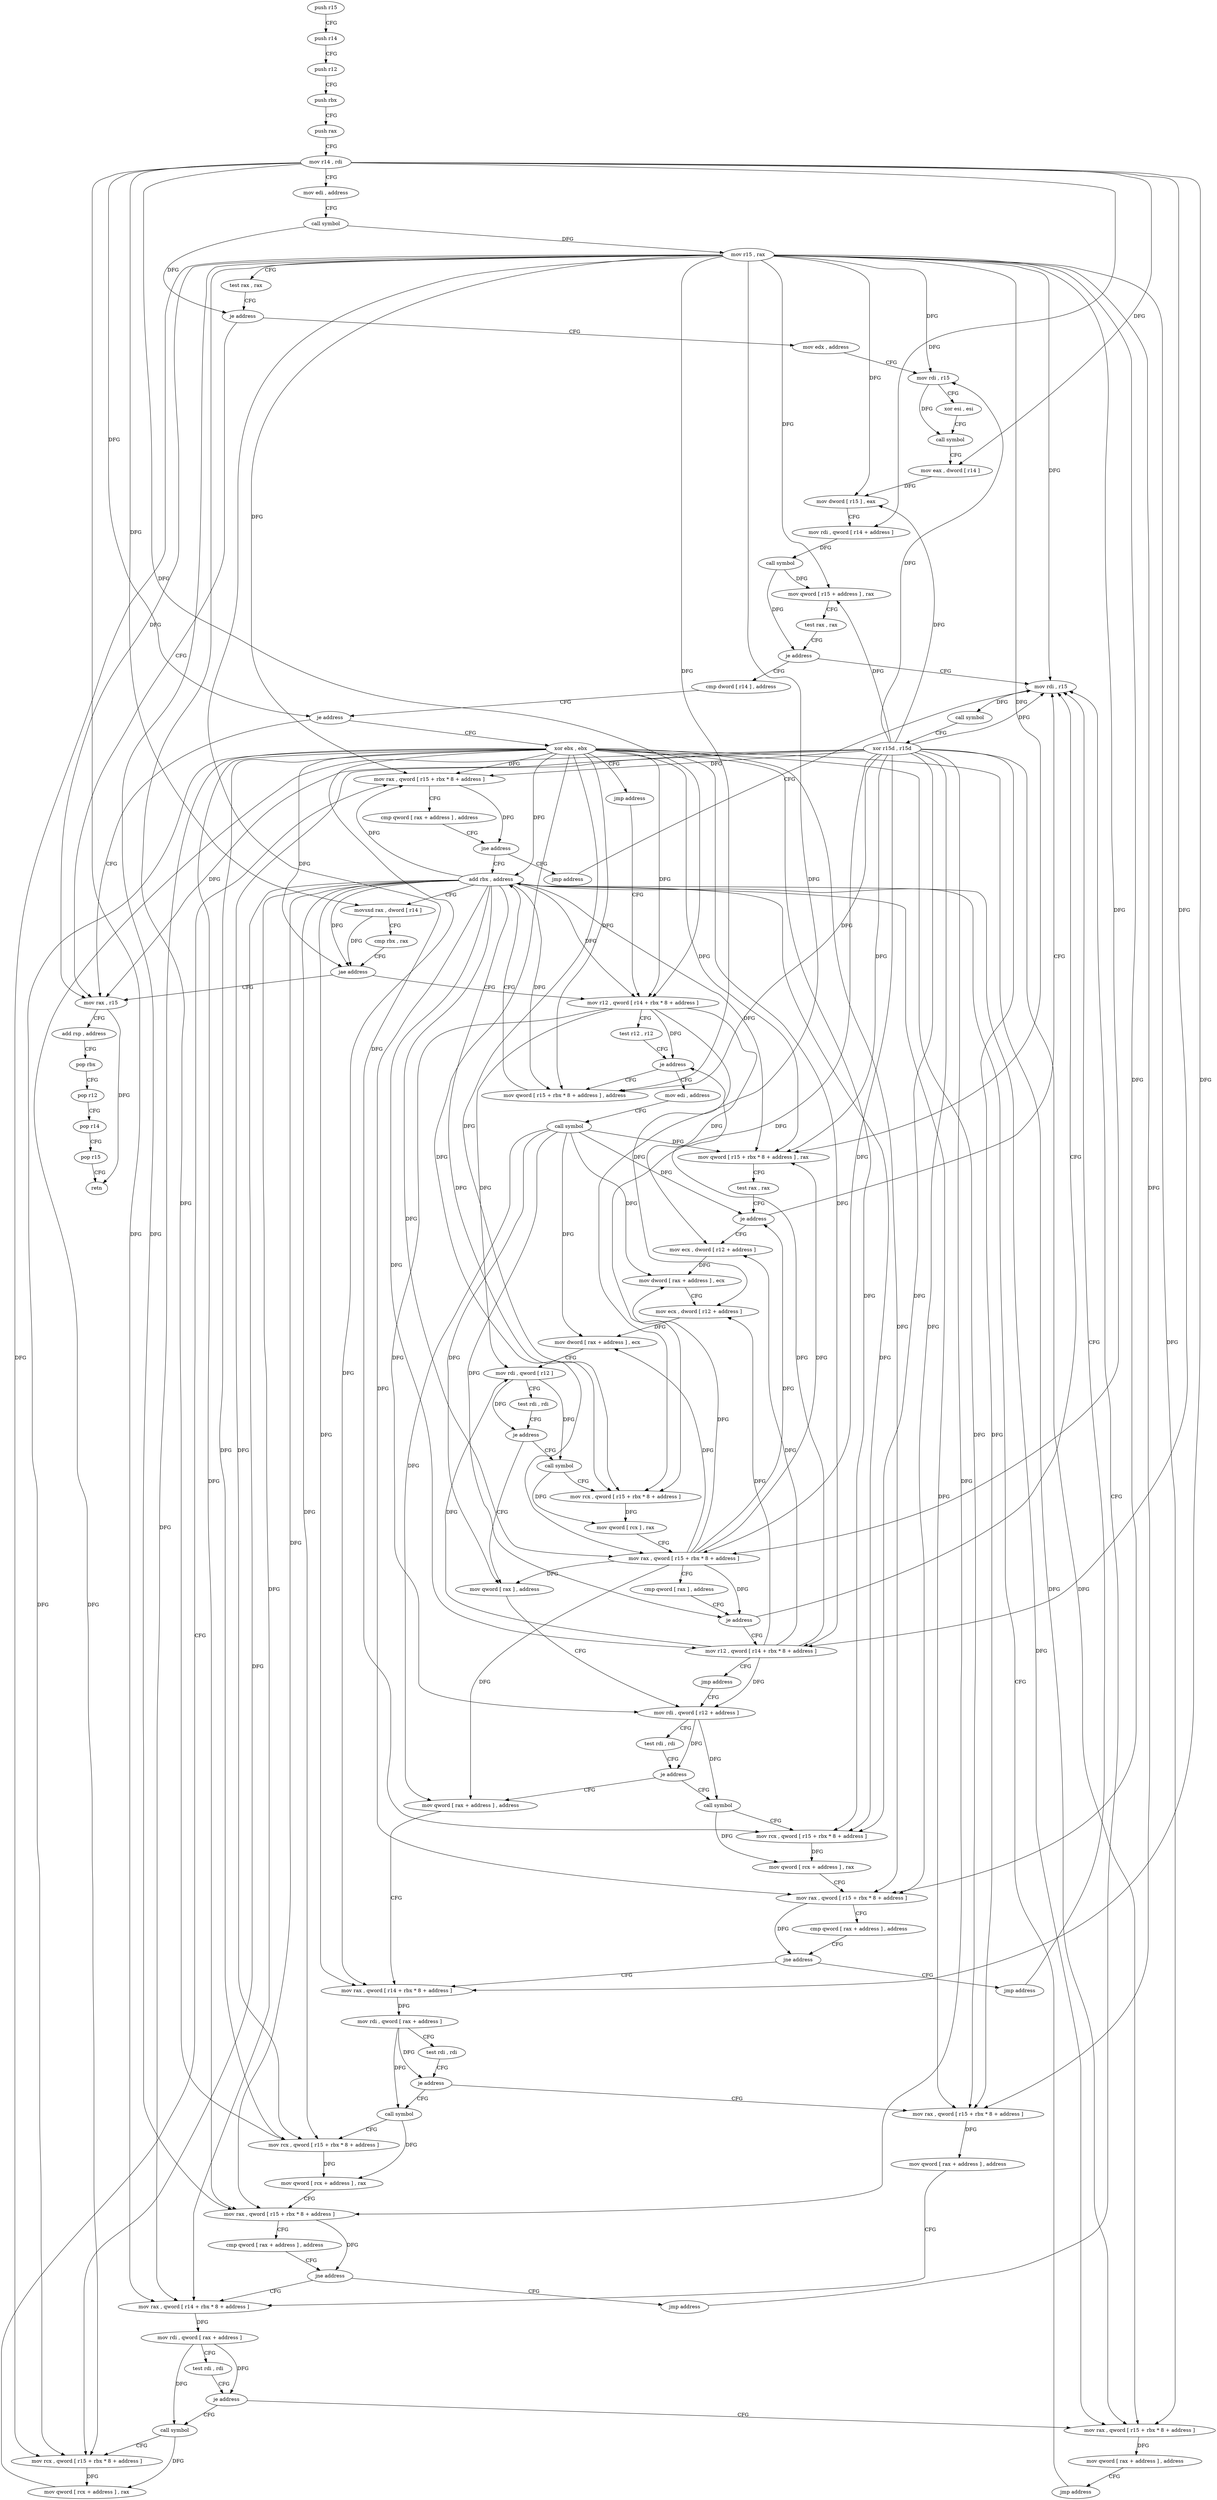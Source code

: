 digraph "func" {
"142544" [label = "push r15" ]
"142546" [label = "push r14" ]
"142548" [label = "push r12" ]
"142550" [label = "push rbx" ]
"142551" [label = "push rax" ]
"142552" [label = "mov r14 , rdi" ]
"142555" [label = "mov edi , address" ]
"142560" [label = "call symbol" ]
"142565" [label = "mov r15 , rax" ]
"142568" [label = "test rax , rax" ]
"142571" [label = "je address" ]
"142973" [label = "mov rax , r15" ]
"142577" [label = "mov edx , address" ]
"142976" [label = "add rsp , address" ]
"142980" [label = "pop rbx" ]
"142981" [label = "pop r12" ]
"142983" [label = "pop r14" ]
"142985" [label = "pop r15" ]
"142987" [label = "retn" ]
"142582" [label = "mov rdi , r15" ]
"142585" [label = "xor esi , esi" ]
"142587" [label = "call symbol" ]
"142592" [label = "mov eax , dword [ r14 ]" ]
"142595" [label = "mov dword [ r15 ] , eax" ]
"142598" [label = "mov rdi , qword [ r14 + address ]" ]
"142602" [label = "call symbol" ]
"142607" [label = "mov qword [ r15 + address ] , rax" ]
"142611" [label = "test rax , rax" ]
"142614" [label = "je address" ]
"142962" [label = "mov rdi , r15" ]
"142620" [label = "cmp dword [ r14 ] , address" ]
"142965" [label = "call symbol" ]
"142970" [label = "xor r15d , r15d" ]
"142624" [label = "je address" ]
"142630" [label = "xor ebx , ebx" ]
"142632" [label = "jmp address" ]
"142665" [label = "mov r12 , qword [ r14 + rbx * 8 + address ]" ]
"142670" [label = "test r12 , r12" ]
"142673" [label = "je address" ]
"142640" [label = "mov qword [ r15 + rbx * 8 + address ] , address" ]
"142675" [label = "mov edi , address" ]
"142649" [label = "add rbx , address" ]
"142680" [label = "call symbol" ]
"142685" [label = "mov qword [ r15 + rbx * 8 + address ] , rax" ]
"142690" [label = "test rax , rax" ]
"142693" [label = "je address" ]
"142699" [label = "mov ecx , dword [ r12 + address ]" ]
"142704" [label = "mov dword [ rax + address ] , ecx" ]
"142707" [label = "mov ecx , dword [ r12 + address ]" ]
"142712" [label = "mov dword [ rax + address ] , ecx" ]
"142715" [label = "mov rdi , qword [ r12 ]" ]
"142719" [label = "test rdi , rdi" ]
"142722" [label = "je address" ]
"142768" [label = "mov qword [ rax ] , address" ]
"142724" [label = "call symbol" ]
"142775" [label = "mov rdi , qword [ r12 + address ]" ]
"142729" [label = "mov rcx , qword [ r15 + rbx * 8 + address ]" ]
"142734" [label = "mov qword [ rcx ] , rax" ]
"142737" [label = "mov rax , qword [ r15 + rbx * 8 + address ]" ]
"142742" [label = "cmp qword [ rax ] , address" ]
"142746" [label = "je address" ]
"142752" [label = "mov r12 , qword [ r14 + rbx * 8 + address ]" ]
"142816" [label = "mov qword [ rax + address ] , address" ]
"142824" [label = "mov rax , qword [ r14 + rbx * 8 + address ]" ]
"142785" [label = "call symbol" ]
"142790" [label = "mov rcx , qword [ r15 + rbx * 8 + address ]" ]
"142795" [label = "mov qword [ rcx + address ] , rax" ]
"142799" [label = "mov rax , qword [ r15 + rbx * 8 + address ]" ]
"142804" [label = "cmp qword [ rax + address ] , address" ]
"142809" [label = "jne address" ]
"142811" [label = "jmp address" ]
"142757" [label = "jmp address" ]
"142880" [label = "mov rax , qword [ r15 + rbx * 8 + address ]" ]
"142885" [label = "mov qword [ rax + address ] , address" ]
"142893" [label = "mov rax , qword [ r14 + rbx * 8 + address ]" ]
"142838" [label = "call symbol" ]
"142843" [label = "mov rcx , qword [ r15 + rbx * 8 + address ]" ]
"142848" [label = "mov qword [ rcx + address ] , rax" ]
"142852" [label = "mov rax , qword [ r15 + rbx * 8 + address ]" ]
"142857" [label = "cmp qword [ rax + address ] , address" ]
"142862" [label = "jne address" ]
"142864" [label = "jmp address" ]
"142829" [label = "mov rdi , qword [ rax + address ]" ]
"142833" [label = "test rdi , rdi" ]
"142836" [label = "je address" ]
"142780" [label = "test rdi , rdi" ]
"142783" [label = "je address" ]
"142944" [label = "mov rax , qword [ r15 + rbx * 8 + address ]" ]
"142949" [label = "mov qword [ rax + address ] , address" ]
"142957" [label = "jmp address" ]
"142907" [label = "call symbol" ]
"142912" [label = "mov rcx , qword [ r15 + rbx * 8 + address ]" ]
"142917" [label = "mov qword [ rcx + address ] , rax" ]
"142921" [label = "mov rax , qword [ r15 + rbx * 8 + address ]" ]
"142926" [label = "cmp qword [ rax + address ] , address" ]
"142931" [label = "jne address" ]
"142937" [label = "jmp address" ]
"142898" [label = "mov rdi , qword [ rax + address ]" ]
"142902" [label = "test rdi , rdi" ]
"142905" [label = "je address" ]
"142653" [label = "movsxd rax , dword [ r14 ]" ]
"142656" [label = "cmp rbx , rax" ]
"142659" [label = "jae address" ]
"142544" -> "142546" [ label = "CFG" ]
"142546" -> "142548" [ label = "CFG" ]
"142548" -> "142550" [ label = "CFG" ]
"142550" -> "142551" [ label = "CFG" ]
"142551" -> "142552" [ label = "CFG" ]
"142552" -> "142555" [ label = "CFG" ]
"142552" -> "142592" [ label = "DFG" ]
"142552" -> "142598" [ label = "DFG" ]
"142552" -> "142624" [ label = "DFG" ]
"142552" -> "142665" [ label = "DFG" ]
"142552" -> "142653" [ label = "DFG" ]
"142552" -> "142752" [ label = "DFG" ]
"142552" -> "142824" [ label = "DFG" ]
"142552" -> "142893" [ label = "DFG" ]
"142555" -> "142560" [ label = "CFG" ]
"142560" -> "142565" [ label = "DFG" ]
"142560" -> "142571" [ label = "DFG" ]
"142565" -> "142568" [ label = "CFG" ]
"142565" -> "142973" [ label = "DFG" ]
"142565" -> "142582" [ label = "DFG" ]
"142565" -> "142595" [ label = "DFG" ]
"142565" -> "142607" [ label = "DFG" ]
"142565" -> "142962" [ label = "DFG" ]
"142565" -> "142640" [ label = "DFG" ]
"142565" -> "142685" [ label = "DFG" ]
"142565" -> "142729" [ label = "DFG" ]
"142565" -> "142737" [ label = "DFG" ]
"142565" -> "142790" [ label = "DFG" ]
"142565" -> "142799" [ label = "DFG" ]
"142565" -> "142880" [ label = "DFG" ]
"142565" -> "142843" [ label = "DFG" ]
"142565" -> "142852" [ label = "DFG" ]
"142565" -> "142944" [ label = "DFG" ]
"142565" -> "142912" [ label = "DFG" ]
"142565" -> "142921" [ label = "DFG" ]
"142568" -> "142571" [ label = "CFG" ]
"142571" -> "142973" [ label = "CFG" ]
"142571" -> "142577" [ label = "CFG" ]
"142973" -> "142976" [ label = "CFG" ]
"142973" -> "142987" [ label = "DFG" ]
"142577" -> "142582" [ label = "CFG" ]
"142976" -> "142980" [ label = "CFG" ]
"142980" -> "142981" [ label = "CFG" ]
"142981" -> "142983" [ label = "CFG" ]
"142983" -> "142985" [ label = "CFG" ]
"142985" -> "142987" [ label = "CFG" ]
"142582" -> "142585" [ label = "CFG" ]
"142582" -> "142587" [ label = "DFG" ]
"142585" -> "142587" [ label = "CFG" ]
"142587" -> "142592" [ label = "CFG" ]
"142592" -> "142595" [ label = "DFG" ]
"142595" -> "142598" [ label = "CFG" ]
"142598" -> "142602" [ label = "DFG" ]
"142602" -> "142607" [ label = "DFG" ]
"142602" -> "142614" [ label = "DFG" ]
"142607" -> "142611" [ label = "CFG" ]
"142611" -> "142614" [ label = "CFG" ]
"142614" -> "142962" [ label = "CFG" ]
"142614" -> "142620" [ label = "CFG" ]
"142962" -> "142965" [ label = "DFG" ]
"142620" -> "142624" [ label = "CFG" ]
"142965" -> "142970" [ label = "CFG" ]
"142970" -> "142973" [ label = "DFG" ]
"142970" -> "142582" [ label = "DFG" ]
"142970" -> "142962" [ label = "DFG" ]
"142970" -> "142595" [ label = "DFG" ]
"142970" -> "142607" [ label = "DFG" ]
"142970" -> "142640" [ label = "DFG" ]
"142970" -> "142685" [ label = "DFG" ]
"142970" -> "142729" [ label = "DFG" ]
"142970" -> "142737" [ label = "DFG" ]
"142970" -> "142790" [ label = "DFG" ]
"142970" -> "142799" [ label = "DFG" ]
"142970" -> "142880" [ label = "DFG" ]
"142970" -> "142843" [ label = "DFG" ]
"142970" -> "142852" [ label = "DFG" ]
"142970" -> "142944" [ label = "DFG" ]
"142970" -> "142912" [ label = "DFG" ]
"142970" -> "142921" [ label = "DFG" ]
"142624" -> "142973" [ label = "CFG" ]
"142624" -> "142630" [ label = "CFG" ]
"142630" -> "142632" [ label = "CFG" ]
"142630" -> "142665" [ label = "DFG" ]
"142630" -> "142640" [ label = "DFG" ]
"142630" -> "142685" [ label = "DFG" ]
"142630" -> "142649" [ label = "DFG" ]
"142630" -> "142659" [ label = "DFG" ]
"142630" -> "142729" [ label = "DFG" ]
"142630" -> "142737" [ label = "DFG" ]
"142630" -> "142752" [ label = "DFG" ]
"142630" -> "142790" [ label = "DFG" ]
"142630" -> "142799" [ label = "DFG" ]
"142630" -> "142824" [ label = "DFG" ]
"142630" -> "142880" [ label = "DFG" ]
"142630" -> "142843" [ label = "DFG" ]
"142630" -> "142852" [ label = "DFG" ]
"142630" -> "142893" [ label = "DFG" ]
"142630" -> "142944" [ label = "DFG" ]
"142630" -> "142912" [ label = "DFG" ]
"142630" -> "142921" [ label = "DFG" ]
"142632" -> "142665" [ label = "CFG" ]
"142665" -> "142670" [ label = "CFG" ]
"142665" -> "142673" [ label = "DFG" ]
"142665" -> "142699" [ label = "DFG" ]
"142665" -> "142707" [ label = "DFG" ]
"142665" -> "142715" [ label = "DFG" ]
"142665" -> "142775" [ label = "DFG" ]
"142670" -> "142673" [ label = "CFG" ]
"142673" -> "142640" [ label = "CFG" ]
"142673" -> "142675" [ label = "CFG" ]
"142640" -> "142649" [ label = "CFG" ]
"142675" -> "142680" [ label = "CFG" ]
"142649" -> "142653" [ label = "CFG" ]
"142649" -> "142665" [ label = "DFG" ]
"142649" -> "142640" [ label = "DFG" ]
"142649" -> "142685" [ label = "DFG" ]
"142649" -> "142659" [ label = "DFG" ]
"142649" -> "142729" [ label = "DFG" ]
"142649" -> "142737" [ label = "DFG" ]
"142649" -> "142752" [ label = "DFG" ]
"142649" -> "142790" [ label = "DFG" ]
"142649" -> "142799" [ label = "DFG" ]
"142649" -> "142824" [ label = "DFG" ]
"142649" -> "142880" [ label = "DFG" ]
"142649" -> "142843" [ label = "DFG" ]
"142649" -> "142852" [ label = "DFG" ]
"142649" -> "142893" [ label = "DFG" ]
"142649" -> "142944" [ label = "DFG" ]
"142649" -> "142912" [ label = "DFG" ]
"142649" -> "142921" [ label = "DFG" ]
"142680" -> "142685" [ label = "DFG" ]
"142680" -> "142693" [ label = "DFG" ]
"142680" -> "142704" [ label = "DFG" ]
"142680" -> "142712" [ label = "DFG" ]
"142680" -> "142768" [ label = "DFG" ]
"142680" -> "142746" [ label = "DFG" ]
"142680" -> "142816" [ label = "DFG" ]
"142685" -> "142690" [ label = "CFG" ]
"142690" -> "142693" [ label = "CFG" ]
"142693" -> "142962" [ label = "CFG" ]
"142693" -> "142699" [ label = "CFG" ]
"142699" -> "142704" [ label = "DFG" ]
"142704" -> "142707" [ label = "CFG" ]
"142707" -> "142712" [ label = "DFG" ]
"142712" -> "142715" [ label = "CFG" ]
"142715" -> "142719" [ label = "CFG" ]
"142715" -> "142722" [ label = "DFG" ]
"142715" -> "142724" [ label = "DFG" ]
"142719" -> "142722" [ label = "CFG" ]
"142722" -> "142768" [ label = "CFG" ]
"142722" -> "142724" [ label = "CFG" ]
"142768" -> "142775" [ label = "CFG" ]
"142724" -> "142729" [ label = "CFG" ]
"142724" -> "142734" [ label = "DFG" ]
"142775" -> "142780" [ label = "CFG" ]
"142775" -> "142783" [ label = "DFG" ]
"142775" -> "142785" [ label = "DFG" ]
"142729" -> "142734" [ label = "DFG" ]
"142734" -> "142737" [ label = "CFG" ]
"142737" -> "142742" [ label = "CFG" ]
"142737" -> "142685" [ label = "DFG" ]
"142737" -> "142693" [ label = "DFG" ]
"142737" -> "142768" [ label = "DFG" ]
"142737" -> "142704" [ label = "DFG" ]
"142737" -> "142712" [ label = "DFG" ]
"142737" -> "142746" [ label = "DFG" ]
"142737" -> "142816" [ label = "DFG" ]
"142742" -> "142746" [ label = "CFG" ]
"142746" -> "142962" [ label = "CFG" ]
"142746" -> "142752" [ label = "CFG" ]
"142752" -> "142757" [ label = "CFG" ]
"142752" -> "142673" [ label = "DFG" ]
"142752" -> "142699" [ label = "DFG" ]
"142752" -> "142707" [ label = "DFG" ]
"142752" -> "142715" [ label = "DFG" ]
"142752" -> "142775" [ label = "DFG" ]
"142816" -> "142824" [ label = "CFG" ]
"142824" -> "142829" [ label = "DFG" ]
"142785" -> "142790" [ label = "CFG" ]
"142785" -> "142795" [ label = "DFG" ]
"142790" -> "142795" [ label = "DFG" ]
"142795" -> "142799" [ label = "CFG" ]
"142799" -> "142804" [ label = "CFG" ]
"142799" -> "142809" [ label = "DFG" ]
"142804" -> "142809" [ label = "CFG" ]
"142809" -> "142824" [ label = "CFG" ]
"142809" -> "142811" [ label = "CFG" ]
"142811" -> "142962" [ label = "CFG" ]
"142757" -> "142775" [ label = "CFG" ]
"142880" -> "142885" [ label = "DFG" ]
"142885" -> "142893" [ label = "CFG" ]
"142893" -> "142898" [ label = "DFG" ]
"142838" -> "142843" [ label = "CFG" ]
"142838" -> "142848" [ label = "DFG" ]
"142843" -> "142848" [ label = "DFG" ]
"142848" -> "142852" [ label = "CFG" ]
"142852" -> "142857" [ label = "CFG" ]
"142852" -> "142862" [ label = "DFG" ]
"142857" -> "142862" [ label = "CFG" ]
"142862" -> "142893" [ label = "CFG" ]
"142862" -> "142864" [ label = "CFG" ]
"142864" -> "142962" [ label = "CFG" ]
"142829" -> "142833" [ label = "CFG" ]
"142829" -> "142836" [ label = "DFG" ]
"142829" -> "142838" [ label = "DFG" ]
"142833" -> "142836" [ label = "CFG" ]
"142836" -> "142880" [ label = "CFG" ]
"142836" -> "142838" [ label = "CFG" ]
"142780" -> "142783" [ label = "CFG" ]
"142783" -> "142816" [ label = "CFG" ]
"142783" -> "142785" [ label = "CFG" ]
"142944" -> "142949" [ label = "DFG" ]
"142949" -> "142957" [ label = "CFG" ]
"142957" -> "142649" [ label = "CFG" ]
"142907" -> "142912" [ label = "CFG" ]
"142907" -> "142917" [ label = "DFG" ]
"142912" -> "142917" [ label = "DFG" ]
"142917" -> "142921" [ label = "CFG" ]
"142921" -> "142926" [ label = "CFG" ]
"142921" -> "142931" [ label = "DFG" ]
"142926" -> "142931" [ label = "CFG" ]
"142931" -> "142649" [ label = "CFG" ]
"142931" -> "142937" [ label = "CFG" ]
"142937" -> "142962" [ label = "CFG" ]
"142898" -> "142902" [ label = "CFG" ]
"142898" -> "142905" [ label = "DFG" ]
"142898" -> "142907" [ label = "DFG" ]
"142902" -> "142905" [ label = "CFG" ]
"142905" -> "142944" [ label = "CFG" ]
"142905" -> "142907" [ label = "CFG" ]
"142653" -> "142656" [ label = "CFG" ]
"142653" -> "142659" [ label = "DFG" ]
"142656" -> "142659" [ label = "CFG" ]
"142659" -> "142973" [ label = "CFG" ]
"142659" -> "142665" [ label = "CFG" ]
}
